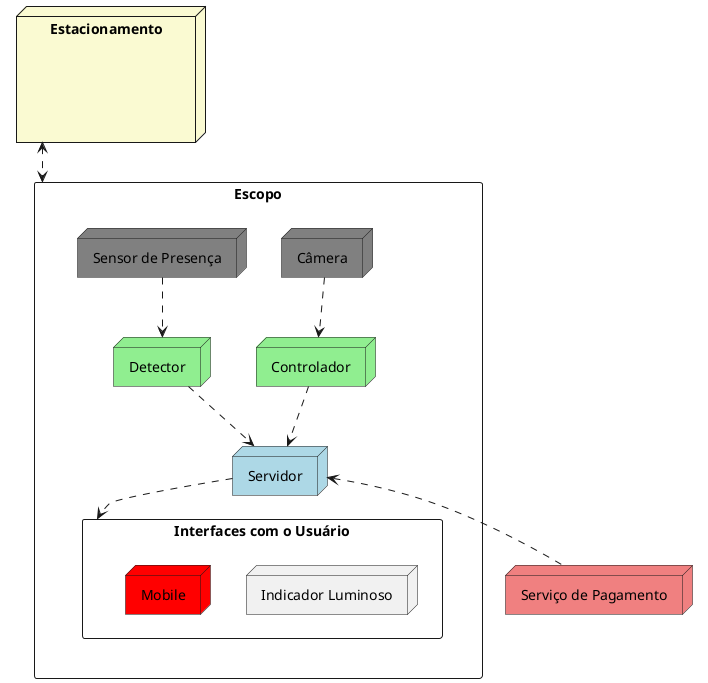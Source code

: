 @startuml

skinparam package<<Layout>> {
  borderColor Transparent
  backgroundColor Transparent
  fontColor Transparent
  stereotypeFontColor Transparent
}

rectangle "Escopo" as escopo {
    node "Sensor de Presença" as sensorPresenca #Grey
    node "Câmera" as camera #Grey

    node "Controlador" as controlador #LightGreen
    camera ..> controlador
    node "Detector" as detector #LightGreen
    sensorPresenca ..> detector

    rectangle "Interfaces com o Usuário" as interface {
      node "Mobile" as mobile #Red
      node "Indicador Luminoso" as indicadorLuminoso
    }

    node "Servidor" as servidor #LightBlue
    controlador ..> servidor
    detector ..> servidor

    servidor .down.> interface

    detector -[hidden]right-> interface
    mobile .[hidden]right. indicadorLuminoso
}

node "Estacionamento" as estacionamento #LightGoldenRodYellow {
  package p1 <<Layout>>
}
estacionamento <.down.> escopo

node "Serviço de Pagamento" as sp #LightCoral
servidor <.. sp

@enduml